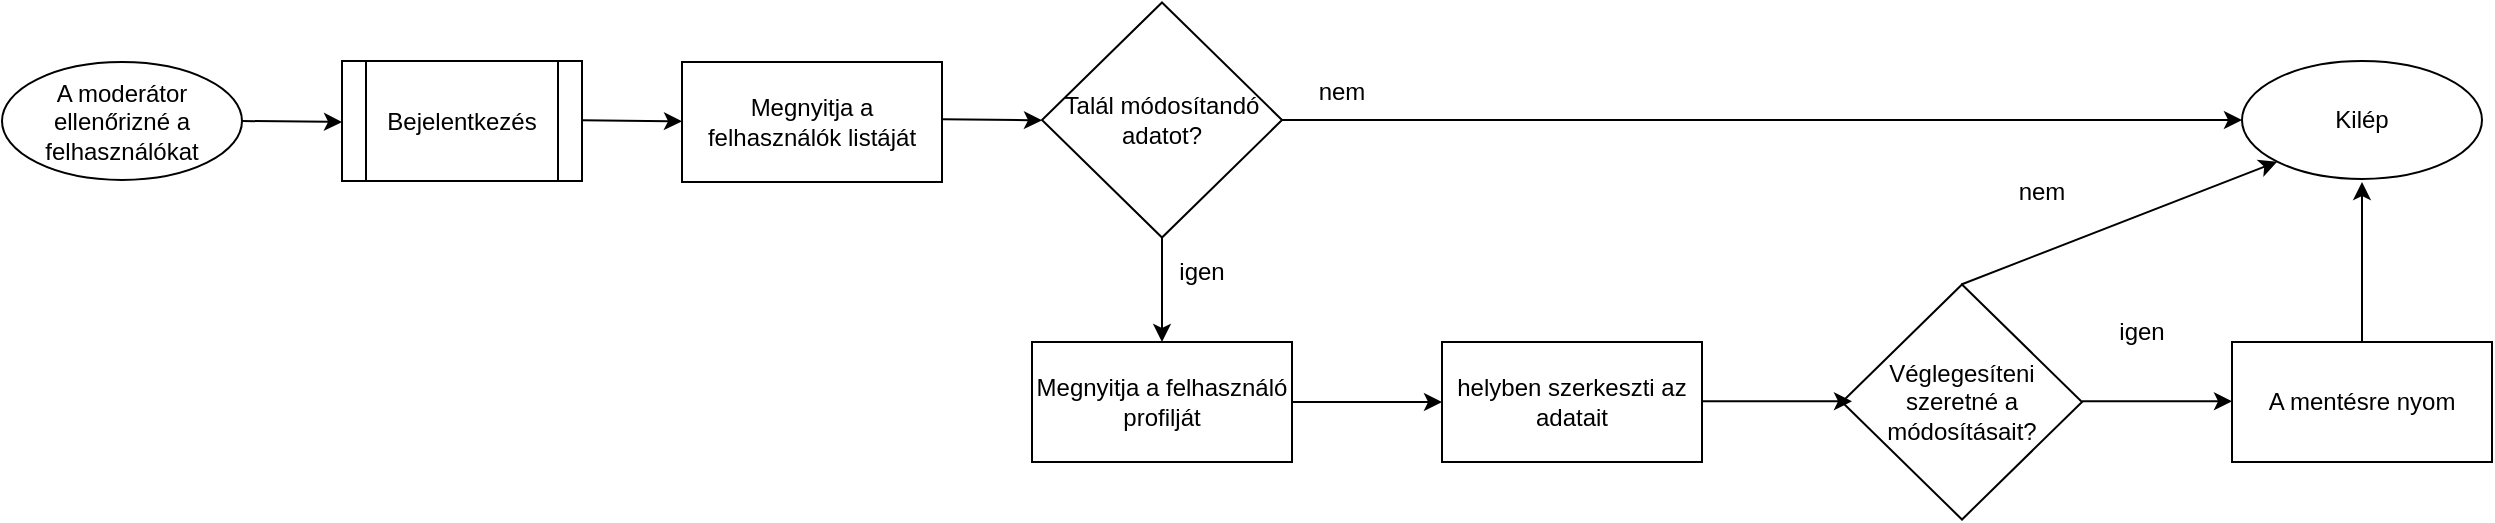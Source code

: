 <mxfile version="20.5.1" type="device"><diagram id="_aZIK8724AUBjuAana2s" name="Page-1"><mxGraphModel dx="1673" dy="873" grid="1" gridSize="10" guides="1" tooltips="1" connect="1" arrows="1" fold="1" page="1" pageScale="1" pageWidth="850" pageHeight="1100" math="0" shadow="0"><root><mxCell id="0"/><mxCell id="1" parent="0"/><mxCell id="Q0gPnE_TYMiCe2aqXZpD-1" value="A moderátor&lt;br&gt;ellenőrizné a felhasználókat" style="ellipse;whiteSpace=wrap;html=1;" vertex="1" parent="1"><mxGeometry x="30" y="460" width="120" height="59" as="geometry"/></mxCell><mxCell id="Q0gPnE_TYMiCe2aqXZpD-2" value="" style="endArrow=classic;html=1;rounded=0;exitX=1;exitY=0.5;exitDx=0;exitDy=0;" edge="1" parent="1" source="Q0gPnE_TYMiCe2aqXZpD-1"><mxGeometry width="50" height="50" relative="1" as="geometry"><mxPoint x="270" y="500" as="sourcePoint"/><mxPoint x="200" y="490" as="targetPoint"/></mxGeometry></mxCell><mxCell id="Q0gPnE_TYMiCe2aqXZpD-3" value="Bejelentkezés" style="shape=process;whiteSpace=wrap;html=1;backgroundOutline=1;" vertex="1" parent="1"><mxGeometry x="200" y="459.5" width="120" height="60" as="geometry"/></mxCell><mxCell id="Q0gPnE_TYMiCe2aqXZpD-4" value="" style="endArrow=classic;html=1;rounded=0;exitX=1;exitY=0.5;exitDx=0;exitDy=0;" edge="1" parent="1"><mxGeometry width="50" height="50" relative="1" as="geometry"><mxPoint x="320.0" y="489.16" as="sourcePoint"/><mxPoint x="370" y="489.66" as="targetPoint"/></mxGeometry></mxCell><mxCell id="Q0gPnE_TYMiCe2aqXZpD-5" value="Megnyitja a felhasználók listáját" style="rounded=0;whiteSpace=wrap;html=1;" vertex="1" parent="1"><mxGeometry x="370" y="460" width="130" height="60" as="geometry"/></mxCell><mxCell id="Q0gPnE_TYMiCe2aqXZpD-6" value="Kilép" style="ellipse;whiteSpace=wrap;html=1;" vertex="1" parent="1"><mxGeometry x="1150" y="459.5" width="120" height="59" as="geometry"/></mxCell><mxCell id="Q0gPnE_TYMiCe2aqXZpD-7" value="Talál módosítandó adatot?" style="rhombus;whiteSpace=wrap;html=1;" vertex="1" parent="1"><mxGeometry x="550" y="430.25" width="120" height="117.5" as="geometry"/></mxCell><mxCell id="Q0gPnE_TYMiCe2aqXZpD-8" value="" style="endArrow=classic;html=1;rounded=0;exitX=1;exitY=0.5;exitDx=0;exitDy=0;" edge="1" parent="1"><mxGeometry width="50" height="50" relative="1" as="geometry"><mxPoint x="500.0" y="488.66" as="sourcePoint"/><mxPoint x="550" y="489.16" as="targetPoint"/></mxGeometry></mxCell><mxCell id="Q0gPnE_TYMiCe2aqXZpD-9" value="Megnyitja a felhasználó profilját" style="rounded=0;whiteSpace=wrap;html=1;" vertex="1" parent="1"><mxGeometry x="545" y="600" width="130" height="60" as="geometry"/></mxCell><mxCell id="Q0gPnE_TYMiCe2aqXZpD-10" value="" style="endArrow=classic;html=1;rounded=0;exitX=0.5;exitY=1;exitDx=0;exitDy=0;entryX=0.5;entryY=0;entryDx=0;entryDy=0;" edge="1" parent="1" source="Q0gPnE_TYMiCe2aqXZpD-7" target="Q0gPnE_TYMiCe2aqXZpD-9"><mxGeometry width="50" height="50" relative="1" as="geometry"><mxPoint x="650" y="550.0" as="sourcePoint"/><mxPoint x="700" y="550.5" as="targetPoint"/></mxGeometry></mxCell><mxCell id="Q0gPnE_TYMiCe2aqXZpD-11" value="helyben szerkeszti az adatait" style="rounded=0;whiteSpace=wrap;html=1;" vertex="1" parent="1"><mxGeometry x="750" y="600" width="130" height="60" as="geometry"/></mxCell><mxCell id="Q0gPnE_TYMiCe2aqXZpD-12" value="" style="endArrow=classic;html=1;rounded=0;exitX=1;exitY=0.5;exitDx=0;exitDy=0;entryX=0;entryY=0.5;entryDx=0;entryDy=0;" edge="1" parent="1" source="Q0gPnE_TYMiCe2aqXZpD-9" target="Q0gPnE_TYMiCe2aqXZpD-11"><mxGeometry width="50" height="50" relative="1" as="geometry"><mxPoint x="620" y="557.75" as="sourcePoint"/><mxPoint x="620" y="610" as="targetPoint"/></mxGeometry></mxCell><mxCell id="Q0gPnE_TYMiCe2aqXZpD-13" value="Véglegesíteni szeretné a módosításait?" style="rhombus;whiteSpace=wrap;html=1;" vertex="1" parent="1"><mxGeometry x="950" y="571.25" width="120" height="117.5" as="geometry"/></mxCell><mxCell id="Q0gPnE_TYMiCe2aqXZpD-14" value="A mentésre nyom" style="rounded=0;whiteSpace=wrap;html=1;" vertex="1" parent="1"><mxGeometry x="1145" y="600" width="130" height="60" as="geometry"/></mxCell><mxCell id="Q0gPnE_TYMiCe2aqXZpD-15" value="" style="endArrow=classic;html=1;rounded=0;exitX=1;exitY=0.5;exitDx=0;exitDy=0;entryX=0;entryY=0.5;entryDx=0;entryDy=0;" edge="1" parent="1"><mxGeometry width="50" height="50" relative="1" as="geometry"><mxPoint x="880" y="629.66" as="sourcePoint"/><mxPoint x="955" y="629.66" as="targetPoint"/></mxGeometry></mxCell><mxCell id="Q0gPnE_TYMiCe2aqXZpD-16" value="" style="endArrow=classic;html=1;rounded=0;exitX=1;exitY=0.5;exitDx=0;exitDy=0;entryX=0;entryY=0.5;entryDx=0;entryDy=0;" edge="1" parent="1"><mxGeometry width="50" height="50" relative="1" as="geometry"><mxPoint x="1070" y="629.66" as="sourcePoint"/><mxPoint x="1145" y="629.66" as="targetPoint"/></mxGeometry></mxCell><mxCell id="Q0gPnE_TYMiCe2aqXZpD-17" value="" style="endArrow=classic;html=1;rounded=0;exitX=1;exitY=0.5;exitDx=0;exitDy=0;entryX=0;entryY=0.5;entryDx=0;entryDy=0;" edge="1" parent="1" source="Q0gPnE_TYMiCe2aqXZpD-7" target="Q0gPnE_TYMiCe2aqXZpD-6"><mxGeometry width="50" height="50" relative="1" as="geometry"><mxPoint x="620" y="557.75" as="sourcePoint"/><mxPoint x="1130" y="490" as="targetPoint"/></mxGeometry></mxCell><mxCell id="Q0gPnE_TYMiCe2aqXZpD-18" value="" style="endArrow=classic;html=1;rounded=0;exitX=0.5;exitY=0;exitDx=0;exitDy=0;" edge="1" parent="1" source="Q0gPnE_TYMiCe2aqXZpD-14"><mxGeometry width="50" height="50" relative="1" as="geometry"><mxPoint x="1130" y="510" as="sourcePoint"/><mxPoint x="1210" y="520" as="targetPoint"/></mxGeometry></mxCell><mxCell id="Q0gPnE_TYMiCe2aqXZpD-19" value="igen" style="text;html=1;strokeColor=none;fillColor=none;align=center;verticalAlign=middle;whiteSpace=wrap;rounded=0;" vertex="1" parent="1"><mxGeometry x="600" y="550" width="60" height="30" as="geometry"/></mxCell><mxCell id="Q0gPnE_TYMiCe2aqXZpD-20" value="igen" style="text;html=1;strokeColor=none;fillColor=none;align=center;verticalAlign=middle;whiteSpace=wrap;rounded=0;" vertex="1" parent="1"><mxGeometry x="1070" y="580" width="60" height="30" as="geometry"/></mxCell><mxCell id="Q0gPnE_TYMiCe2aqXZpD-21" value="" style="endArrow=classic;html=1;rounded=0;exitX=0.5;exitY=0;exitDx=0;exitDy=0;entryX=0;entryY=1;entryDx=0;entryDy=0;" edge="1" parent="1" target="Q0gPnE_TYMiCe2aqXZpD-6"><mxGeometry width="50" height="50" relative="1" as="geometry"><mxPoint x="1009.66" y="571.25" as="sourcePoint"/><mxPoint x="1150" y="490" as="targetPoint"/></mxGeometry></mxCell><mxCell id="Q0gPnE_TYMiCe2aqXZpD-22" value="nem" style="text;html=1;strokeColor=none;fillColor=none;align=center;verticalAlign=middle;whiteSpace=wrap;rounded=0;" vertex="1" parent="1"><mxGeometry x="670" y="460" width="60" height="30" as="geometry"/></mxCell><mxCell id="Q0gPnE_TYMiCe2aqXZpD-23" value="nem" style="text;html=1;strokeColor=none;fillColor=none;align=center;verticalAlign=middle;whiteSpace=wrap;rounded=0;" vertex="1" parent="1"><mxGeometry x="1020" y="510" width="60" height="30" as="geometry"/></mxCell></root></mxGraphModel></diagram></mxfile>